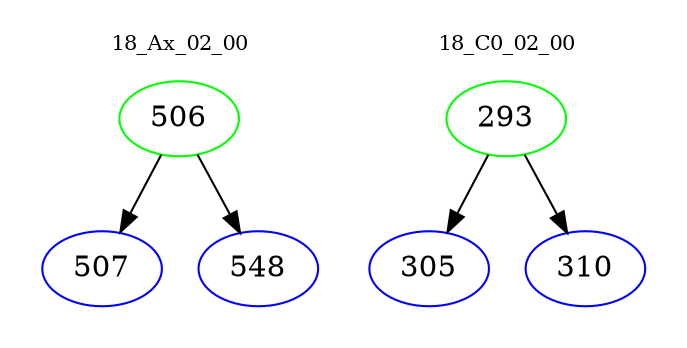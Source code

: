 digraph{
subgraph cluster_0 {
color = white
label = "18_Ax_02_00";
fontsize=10;
T0_506 [label="506", color="green"]
T0_506 -> T0_507 [color="black"]
T0_507 [label="507", color="blue"]
T0_506 -> T0_548 [color="black"]
T0_548 [label="548", color="blue"]
}
subgraph cluster_1 {
color = white
label = "18_C0_02_00";
fontsize=10;
T1_293 [label="293", color="green"]
T1_293 -> T1_305 [color="black"]
T1_305 [label="305", color="blue"]
T1_293 -> T1_310 [color="black"]
T1_310 [label="310", color="blue"]
}
}
